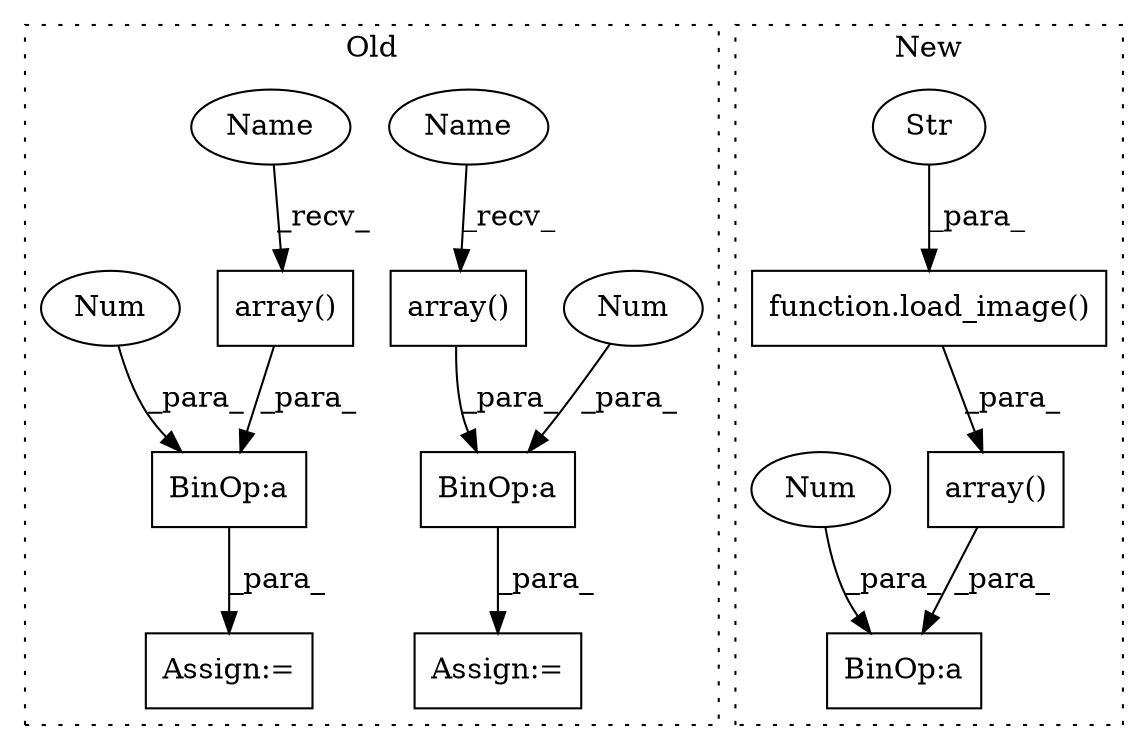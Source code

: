 digraph G {
subgraph cluster0 {
1 [label="array()" a="75" s="47177,47191" l="9,1" shape="box"];
3 [label="BinOp:a" a="82" s="47192" l="3" shape="box"];
7 [label="array()" a="75" s="47122,47143" l="9,1" shape="box"];
8 [label="BinOp:a" a="82" s="47144" l="3" shape="box"];
10 [label="Num" a="76" s="47147" l="5" shape="ellipse"];
11 [label="Num" a="76" s="47195" l="5" shape="ellipse"];
12 [label="Assign:=" a="68" s="47174" l="3" shape="box"];
13 [label="Assign:=" a="68" s="47119" l="3" shape="box"];
14 [label="Name" a="87" s="47122" l="2" shape="ellipse"];
15 [label="Name" a="87" s="47177" l="2" shape="ellipse"];
label = "Old";
style="dotted";
}
subgraph cluster1 {
2 [label="function.load_image()" a="75" s="47141,47299" l="24,10" shape="box"];
4 [label="BinOp:a" a="82" s="47428" l="3" shape="box"];
5 [label="Str" a="66" s="47165" l="134" shape="ellipse"];
6 [label="array()" a="75" s="47386,47409" l="9,19" shape="box"];
9 [label="Num" a="76" s="47431" l="5" shape="ellipse"];
label = "New";
style="dotted";
}
1 -> 3 [label="_para_"];
2 -> 6 [label="_para_"];
3 -> 12 [label="_para_"];
5 -> 2 [label="_para_"];
6 -> 4 [label="_para_"];
7 -> 8 [label="_para_"];
8 -> 13 [label="_para_"];
9 -> 4 [label="_para_"];
10 -> 8 [label="_para_"];
11 -> 3 [label="_para_"];
14 -> 7 [label="_recv_"];
15 -> 1 [label="_recv_"];
}
